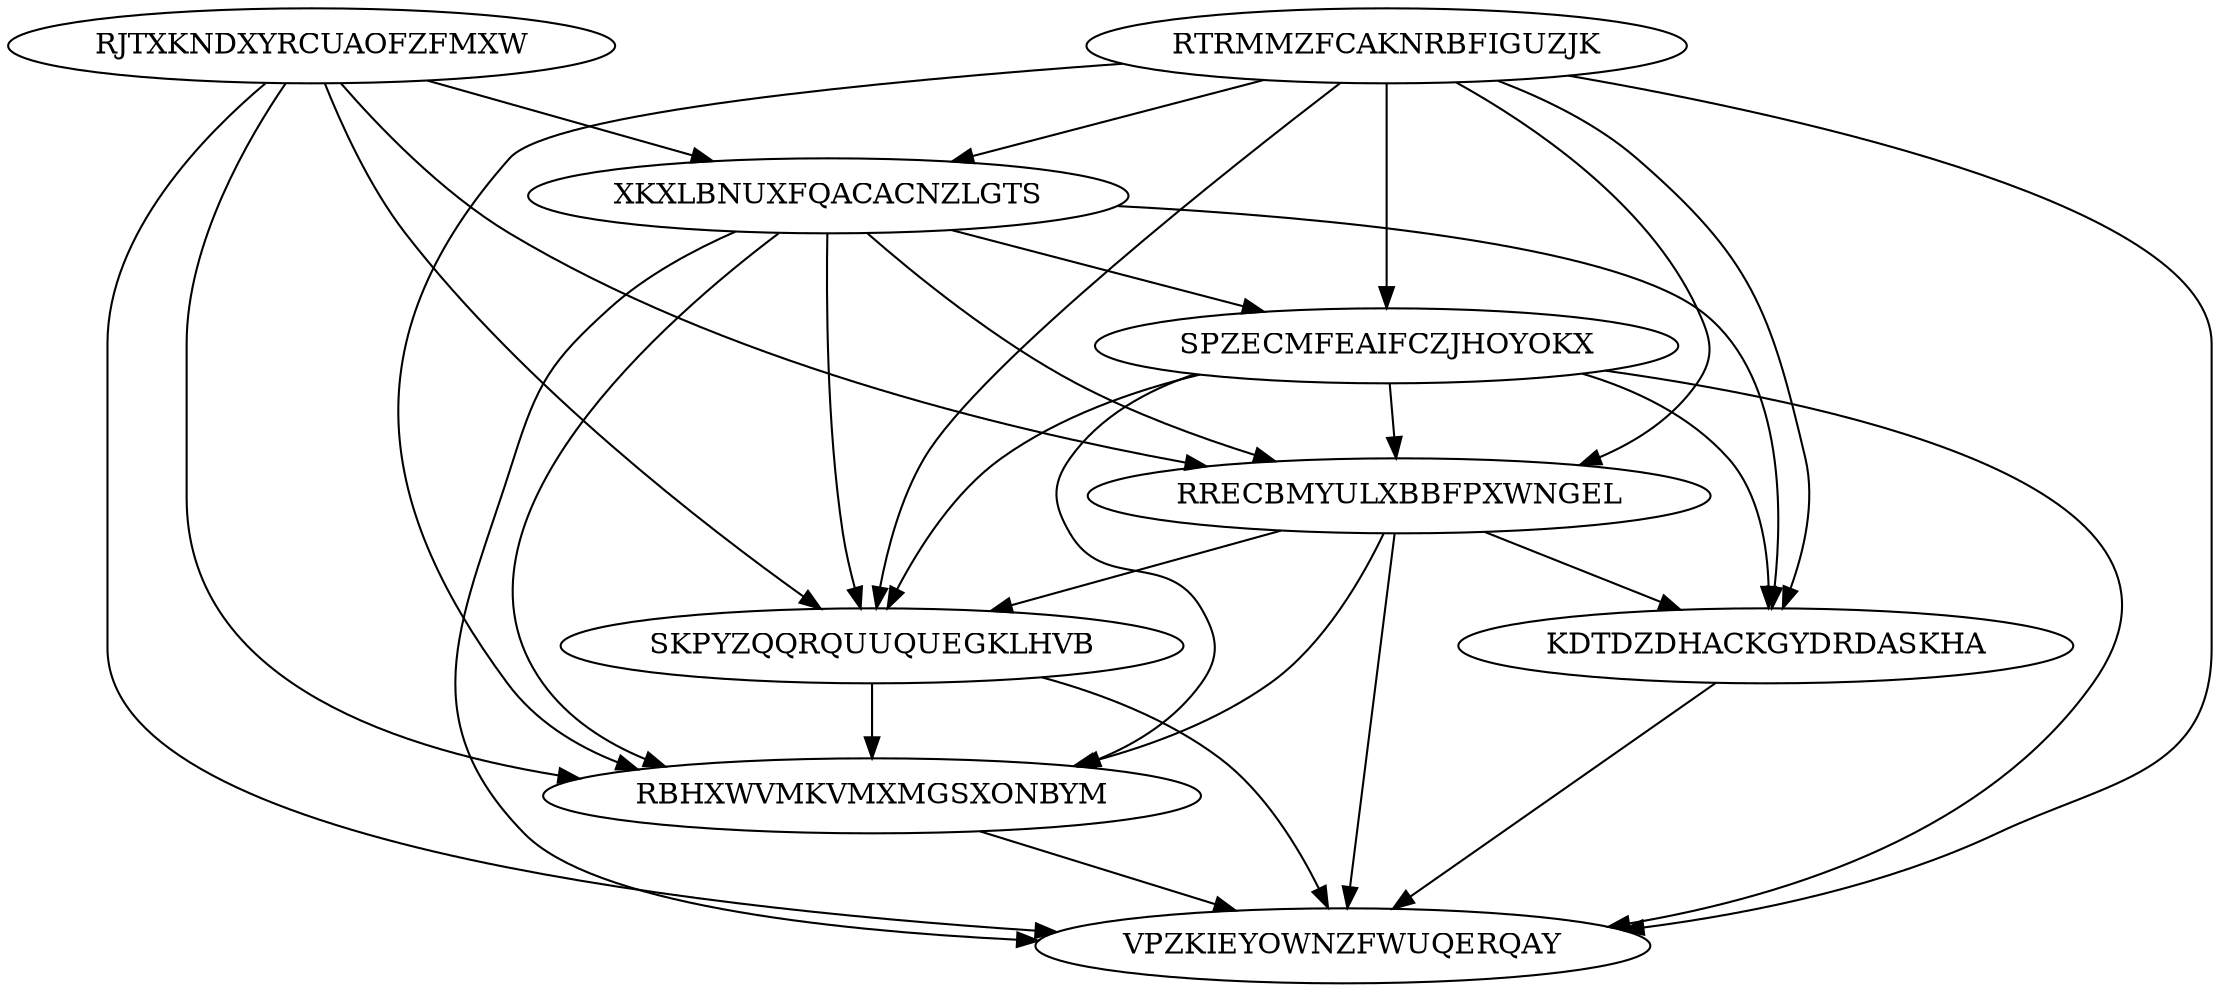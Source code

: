 digraph "N9M31" {
	RJTXKNDXYRCUAOFZFMXW			[Weight=16, Start=0, Processor=1];
	RTRMMZFCAKNRBFIGUZJK			[Weight=20, Start=0, Processor=2];
	XKXLBNUXFQACACNZLGTS			[Weight=10, Start=33, Processor=2];
	SPZECMFEAIFCZJHOYOKX			[Weight=11, Start=43, Processor=2];
	RRECBMYULXBBFPXWNGEL			[Weight=19, Start=54, Processor=2];
	KDTDZDHACKGYDRDASKHA			[Weight=15, Start=83, Processor=1];
	SKPYZQQRQUUQUEGKLHVB			[Weight=13, Start=73, Processor=2];
	RBHXWVMKVMXMGSXONBYM			[Weight=13, Start=86, Processor=2];
	VPZKIEYOWNZFWUQERQAY			[Weight=11, Start=111, Processor=2];
	KDTDZDHACKGYDRDASKHA -> VPZKIEYOWNZFWUQERQAY		[Weight=13];
	RTRMMZFCAKNRBFIGUZJK -> RBHXWVMKVMXMGSXONBYM		[Weight=20];
	RTRMMZFCAKNRBFIGUZJK -> RRECBMYULXBBFPXWNGEL		[Weight=18];
	RJTXKNDXYRCUAOFZFMXW -> SKPYZQQRQUUQUEGKLHVB		[Weight=18];
	XKXLBNUXFQACACNZLGTS -> SKPYZQQRQUUQUEGKLHVB		[Weight=18];
	XKXLBNUXFQACACNZLGTS -> VPZKIEYOWNZFWUQERQAY		[Weight=17];
	SKPYZQQRQUUQUEGKLHVB -> VPZKIEYOWNZFWUQERQAY		[Weight=10];
	RJTXKNDXYRCUAOFZFMXW -> RRECBMYULXBBFPXWNGEL		[Weight=12];
	RTRMMZFCAKNRBFIGUZJK -> VPZKIEYOWNZFWUQERQAY		[Weight=11];
	SPZECMFEAIFCZJHOYOKX -> KDTDZDHACKGYDRDASKHA		[Weight=13];
	RRECBMYULXBBFPXWNGEL -> VPZKIEYOWNZFWUQERQAY		[Weight=17];
	XKXLBNUXFQACACNZLGTS -> RRECBMYULXBBFPXWNGEL		[Weight=20];
	SKPYZQQRQUUQUEGKLHVB -> RBHXWVMKVMXMGSXONBYM		[Weight=19];
	RTRMMZFCAKNRBFIGUZJK -> XKXLBNUXFQACACNZLGTS		[Weight=17];
	RTRMMZFCAKNRBFIGUZJK -> SPZECMFEAIFCZJHOYOKX		[Weight=17];
	XKXLBNUXFQACACNZLGTS -> KDTDZDHACKGYDRDASKHA		[Weight=15];
	RBHXWVMKVMXMGSXONBYM -> VPZKIEYOWNZFWUQERQAY		[Weight=18];
	SPZECMFEAIFCZJHOYOKX -> RBHXWVMKVMXMGSXONBYM		[Weight=17];
	RJTXKNDXYRCUAOFZFMXW -> XKXLBNUXFQACACNZLGTS		[Weight=17];
	SPZECMFEAIFCZJHOYOKX -> RRECBMYULXBBFPXWNGEL		[Weight=20];
	RRECBMYULXBBFPXWNGEL -> KDTDZDHACKGYDRDASKHA		[Weight=10];
	RJTXKNDXYRCUAOFZFMXW -> RBHXWVMKVMXMGSXONBYM		[Weight=13];
	XKXLBNUXFQACACNZLGTS -> SPZECMFEAIFCZJHOYOKX		[Weight=19];
	RTRMMZFCAKNRBFIGUZJK -> KDTDZDHACKGYDRDASKHA		[Weight=15];
	RRECBMYULXBBFPXWNGEL -> SKPYZQQRQUUQUEGKLHVB		[Weight=13];
	RRECBMYULXBBFPXWNGEL -> RBHXWVMKVMXMGSXONBYM		[Weight=14];
	RTRMMZFCAKNRBFIGUZJK -> SKPYZQQRQUUQUEGKLHVB		[Weight=19];
	RJTXKNDXYRCUAOFZFMXW -> VPZKIEYOWNZFWUQERQAY		[Weight=17];
	SPZECMFEAIFCZJHOYOKX -> VPZKIEYOWNZFWUQERQAY		[Weight=15];
	SPZECMFEAIFCZJHOYOKX -> SKPYZQQRQUUQUEGKLHVB		[Weight=17];
	XKXLBNUXFQACACNZLGTS -> RBHXWVMKVMXMGSXONBYM		[Weight=14];
}
